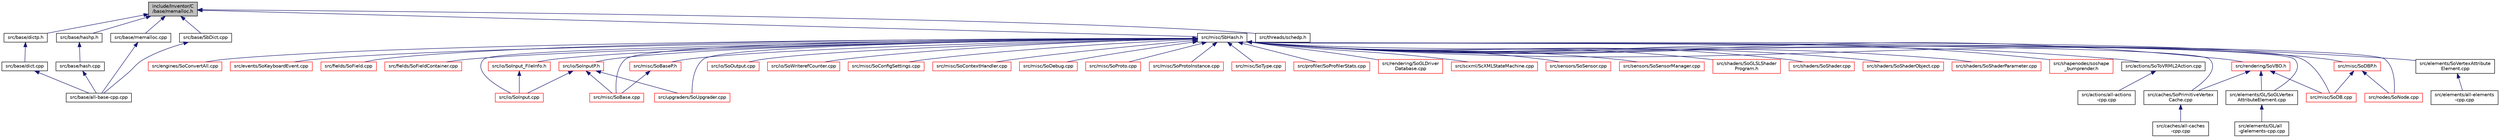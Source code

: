 digraph "include/Inventor/C/base/memalloc.h"
{
 // LATEX_PDF_SIZE
  edge [fontname="Helvetica",fontsize="10",labelfontname="Helvetica",labelfontsize="10"];
  node [fontname="Helvetica",fontsize="10",shape=record];
  Node1 [label="include/Inventor/C\l/base/memalloc.h",height=0.2,width=0.4,color="black", fillcolor="grey75", style="filled", fontcolor="black",tooltip=" "];
  Node1 -> Node2 [dir="back",color="midnightblue",fontsize="10",style="solid",fontname="Helvetica"];
  Node2 [label="src/base/dictp.h",height=0.2,width=0.4,color="black", fillcolor="white", style="filled",URL="$dictp_8h.html",tooltip=" "];
  Node2 -> Node3 [dir="back",color="midnightblue",fontsize="10",style="solid",fontname="Helvetica"];
  Node3 [label="src/base/dict.cpp",height=0.2,width=0.4,color="black", fillcolor="white", style="filled",URL="$dict_8cpp.html",tooltip=" "];
  Node3 -> Node4 [dir="back",color="midnightblue",fontsize="10",style="solid",fontname="Helvetica"];
  Node4 [label="src/base/all-base-cpp.cpp",height=0.2,width=0.4,color="black", fillcolor="white", style="filled",URL="$all-base-cpp_8cpp.html",tooltip=" "];
  Node1 -> Node5 [dir="back",color="midnightblue",fontsize="10",style="solid",fontname="Helvetica"];
  Node5 [label="src/base/hashp.h",height=0.2,width=0.4,color="black", fillcolor="white", style="filled",URL="$hashp_8h.html",tooltip=" "];
  Node5 -> Node6 [dir="back",color="midnightblue",fontsize="10",style="solid",fontname="Helvetica"];
  Node6 [label="src/base/hash.cpp",height=0.2,width=0.4,color="black", fillcolor="white", style="filled",URL="$hash_8cpp.html",tooltip=" "];
  Node6 -> Node4 [dir="back",color="midnightblue",fontsize="10",style="solid",fontname="Helvetica"];
  Node1 -> Node7 [dir="back",color="midnightblue",fontsize="10",style="solid",fontname="Helvetica"];
  Node7 [label="src/base/memalloc.cpp",height=0.2,width=0.4,color="black", fillcolor="white", style="filled",URL="$memalloc_8cpp.html",tooltip=" "];
  Node7 -> Node4 [dir="back",color="midnightblue",fontsize="10",style="solid",fontname="Helvetica"];
  Node1 -> Node8 [dir="back",color="midnightblue",fontsize="10",style="solid",fontname="Helvetica"];
  Node8 [label="src/base/SbDict.cpp",height=0.2,width=0.4,color="black", fillcolor="white", style="filled",URL="$SbDict_8cpp.html",tooltip=" "];
  Node8 -> Node4 [dir="back",color="midnightblue",fontsize="10",style="solid",fontname="Helvetica"];
  Node1 -> Node9 [dir="back",color="midnightblue",fontsize="10",style="solid",fontname="Helvetica"];
  Node9 [label="src/misc/SbHash.h",height=0.2,width=0.4,color="black", fillcolor="white", style="filled",URL="$SbHash_8h.html",tooltip=" "];
  Node9 -> Node10 [dir="back",color="midnightblue",fontsize="10",style="solid",fontname="Helvetica"];
  Node10 [label="src/actions/SoToVRML2Action.cpp",height=0.2,width=0.4,color="black", fillcolor="white", style="filled",URL="$SoToVRML2Action_8cpp.html",tooltip=" "];
  Node10 -> Node11 [dir="back",color="midnightblue",fontsize="10",style="solid",fontname="Helvetica"];
  Node11 [label="src/actions/all-actions\l-cpp.cpp",height=0.2,width=0.4,color="black", fillcolor="white", style="filled",URL="$all-actions-cpp_8cpp.html",tooltip=" "];
  Node9 -> Node12 [dir="back",color="midnightblue",fontsize="10",style="solid",fontname="Helvetica"];
  Node12 [label="src/caches/SoPrimitiveVertex\lCache.cpp",height=0.2,width=0.4,color="black", fillcolor="white", style="filled",URL="$SoPrimitiveVertexCache_8cpp.html",tooltip=" "];
  Node12 -> Node13 [dir="back",color="midnightblue",fontsize="10",style="solid",fontname="Helvetica"];
  Node13 [label="src/caches/all-caches\l-cpp.cpp",height=0.2,width=0.4,color="black", fillcolor="white", style="filled",URL="$all-caches-cpp_8cpp.html",tooltip=" "];
  Node9 -> Node14 [dir="back",color="midnightblue",fontsize="10",style="solid",fontname="Helvetica"];
  Node14 [label="src/elements/GL/SoGLVertex\lAttributeElement.cpp",height=0.2,width=0.4,color="black", fillcolor="white", style="filled",URL="$SoGLVertexAttributeElement_8cpp.html",tooltip=" "];
  Node14 -> Node15 [dir="back",color="midnightblue",fontsize="10",style="solid",fontname="Helvetica"];
  Node15 [label="src/elements/GL/all\l-glelements-cpp.cpp",height=0.2,width=0.4,color="black", fillcolor="white", style="filled",URL="$all-glelements-cpp_8cpp.html",tooltip=" "];
  Node9 -> Node16 [dir="back",color="midnightblue",fontsize="10",style="solid",fontname="Helvetica"];
  Node16 [label="src/elements/SoVertexAttribute\lElement.cpp",height=0.2,width=0.4,color="black", fillcolor="white", style="filled",URL="$SoVertexAttributeElement_8cpp.html",tooltip=" "];
  Node16 -> Node17 [dir="back",color="midnightblue",fontsize="10",style="solid",fontname="Helvetica"];
  Node17 [label="src/elements/all-elements\l-cpp.cpp",height=0.2,width=0.4,color="black", fillcolor="white", style="filled",URL="$all-elements-cpp_8cpp.html",tooltip=" "];
  Node9 -> Node18 [dir="back",color="midnightblue",fontsize="10",style="solid",fontname="Helvetica"];
  Node18 [label="src/engines/SoConvertAll.cpp",height=0.2,width=0.4,color="red", fillcolor="white", style="filled",URL="$SoConvertAll_8cpp.html",tooltip=" "];
  Node9 -> Node20 [dir="back",color="midnightblue",fontsize="10",style="solid",fontname="Helvetica"];
  Node20 [label="src/events/SoKeyboardEvent.cpp",height=0.2,width=0.4,color="red", fillcolor="white", style="filled",URL="$SoKeyboardEvent_8cpp.html",tooltip=" "];
  Node9 -> Node22 [dir="back",color="midnightblue",fontsize="10",style="solid",fontname="Helvetica"];
  Node22 [label="src/fields/SoField.cpp",height=0.2,width=0.4,color="red", fillcolor="white", style="filled",URL="$SoField_8cpp.html",tooltip=" "];
  Node9 -> Node24 [dir="back",color="midnightblue",fontsize="10",style="solid",fontname="Helvetica"];
  Node24 [label="src/fields/SoFieldContainer.cpp",height=0.2,width=0.4,color="red", fillcolor="white", style="filled",URL="$SoFieldContainer_8cpp.html",tooltip=" "];
  Node9 -> Node25 [dir="back",color="midnightblue",fontsize="10",style="solid",fontname="Helvetica"];
  Node25 [label="src/io/SoInput.cpp",height=0.2,width=0.4,color="red", fillcolor="white", style="filled",URL="$SoInput_8cpp.html",tooltip=" "];
  Node9 -> Node27 [dir="back",color="midnightblue",fontsize="10",style="solid",fontname="Helvetica"];
  Node27 [label="src/io/SoInput_FileInfo.h",height=0.2,width=0.4,color="red", fillcolor="white", style="filled",URL="$SoInput__FileInfo_8h.html",tooltip=" "];
  Node27 -> Node25 [dir="back",color="midnightblue",fontsize="10",style="solid",fontname="Helvetica"];
  Node9 -> Node30 [dir="back",color="midnightblue",fontsize="10",style="solid",fontname="Helvetica"];
  Node30 [label="src/io/SoInputP.h",height=0.2,width=0.4,color="red", fillcolor="white", style="filled",URL="$SoInputP_8h.html",tooltip=" "];
  Node30 -> Node25 [dir="back",color="midnightblue",fontsize="10",style="solid",fontname="Helvetica"];
  Node30 -> Node32 [dir="back",color="midnightblue",fontsize="10",style="solid",fontname="Helvetica"];
  Node32 [label="src/misc/SoBase.cpp",height=0.2,width=0.4,color="red", fillcolor="white", style="filled",URL="$SoBase_8cpp.html",tooltip=" "];
  Node30 -> Node37 [dir="back",color="midnightblue",fontsize="10",style="solid",fontname="Helvetica"];
  Node37 [label="src/upgraders/SoUpgrader.cpp",height=0.2,width=0.4,color="red", fillcolor="white", style="filled",URL="$SoUpgrader_8cpp.html",tooltip=" "];
  Node9 -> Node39 [dir="back",color="midnightblue",fontsize="10",style="solid",fontname="Helvetica"];
  Node39 [label="src/io/SoOutput.cpp",height=0.2,width=0.4,color="red", fillcolor="white", style="filled",URL="$SoOutput_8cpp.html",tooltip=" "];
  Node9 -> Node40 [dir="back",color="midnightblue",fontsize="10",style="solid",fontname="Helvetica"];
  Node40 [label="src/io/SoWriterefCounter.cpp",height=0.2,width=0.4,color="red", fillcolor="white", style="filled",URL="$SoWriterefCounter_8cpp.html",tooltip=" "];
  Node9 -> Node32 [dir="back",color="midnightblue",fontsize="10",style="solid",fontname="Helvetica"];
  Node9 -> Node41 [dir="back",color="midnightblue",fontsize="10",style="solid",fontname="Helvetica"];
  Node41 [label="src/misc/SoBaseP.h",height=0.2,width=0.4,color="red", fillcolor="white", style="filled",URL="$SoBaseP_8h.html",tooltip=" "];
  Node41 -> Node32 [dir="back",color="midnightblue",fontsize="10",style="solid",fontname="Helvetica"];
  Node9 -> Node43 [dir="back",color="midnightblue",fontsize="10",style="solid",fontname="Helvetica"];
  Node43 [label="src/misc/SoConfigSettings.cpp",height=0.2,width=0.4,color="red", fillcolor="white", style="filled",URL="$SoConfigSettings_8cpp.html",tooltip=" "];
  Node9 -> Node44 [dir="back",color="midnightblue",fontsize="10",style="solid",fontname="Helvetica"];
  Node44 [label="src/misc/SoContextHandler.cpp",height=0.2,width=0.4,color="red", fillcolor="white", style="filled",URL="$SoContextHandler_8cpp.html",tooltip=" "];
  Node9 -> Node45 [dir="back",color="midnightblue",fontsize="10",style="solid",fontname="Helvetica"];
  Node45 [label="src/misc/SoDB.cpp",height=0.2,width=0.4,color="red", fillcolor="white", style="filled",URL="$SoDB_8cpp.html",tooltip=" "];
  Node9 -> Node46 [dir="back",color="midnightblue",fontsize="10",style="solid",fontname="Helvetica"];
  Node46 [label="src/misc/SoDBP.h",height=0.2,width=0.4,color="red", fillcolor="white", style="filled",URL="$SoDBP_8h.html",tooltip=" "];
  Node46 -> Node45 [dir="back",color="midnightblue",fontsize="10",style="solid",fontname="Helvetica"];
  Node46 -> Node49 [dir="back",color="midnightblue",fontsize="10",style="solid",fontname="Helvetica"];
  Node49 [label="src/nodes/SoNode.cpp",height=0.2,width=0.4,color="red", fillcolor="white", style="filled",URL="$SoNode_8cpp.html",tooltip=" "];
  Node9 -> Node56 [dir="back",color="midnightblue",fontsize="10",style="solid",fontname="Helvetica"];
  Node56 [label="src/misc/SoDebug.cpp",height=0.2,width=0.4,color="red", fillcolor="white", style="filled",URL="$SoDebug_8cpp.html",tooltip=" "];
  Node9 -> Node57 [dir="back",color="midnightblue",fontsize="10",style="solid",fontname="Helvetica"];
  Node57 [label="src/misc/SoProto.cpp",height=0.2,width=0.4,color="red", fillcolor="white", style="filled",URL="$SoProto_8cpp.html",tooltip=" "];
  Node9 -> Node58 [dir="back",color="midnightblue",fontsize="10",style="solid",fontname="Helvetica"];
  Node58 [label="src/misc/SoProtoInstance.cpp",height=0.2,width=0.4,color="red", fillcolor="white", style="filled",URL="$SoProtoInstance_8cpp.html",tooltip=" "];
  Node9 -> Node59 [dir="back",color="midnightblue",fontsize="10",style="solid",fontname="Helvetica"];
  Node59 [label="src/misc/SoType.cpp",height=0.2,width=0.4,color="red", fillcolor="white", style="filled",URL="$SoType_8cpp.html",tooltip=" "];
  Node9 -> Node49 [dir="back",color="midnightblue",fontsize="10",style="solid",fontname="Helvetica"];
  Node9 -> Node60 [dir="back",color="midnightblue",fontsize="10",style="solid",fontname="Helvetica"];
  Node60 [label="src/profiler/SoProfilerStats.cpp",height=0.2,width=0.4,color="red", fillcolor="white", style="filled",URL="$SoProfilerStats_8cpp.html",tooltip=" "];
  Node9 -> Node61 [dir="back",color="midnightblue",fontsize="10",style="solid",fontname="Helvetica"];
  Node61 [label="src/rendering/SoGLDriver\lDatabase.cpp",height=0.2,width=0.4,color="red", fillcolor="white", style="filled",URL="$SoGLDriverDatabase_8cpp.html",tooltip=" "];
  Node9 -> Node63 [dir="back",color="midnightblue",fontsize="10",style="solid",fontname="Helvetica"];
  Node63 [label="src/rendering/SoVBO.h",height=0.2,width=0.4,color="red", fillcolor="white", style="filled",URL="$SoVBO_8h.html",tooltip=" "];
  Node63 -> Node12 [dir="back",color="midnightblue",fontsize="10",style="solid",fontname="Helvetica"];
  Node63 -> Node14 [dir="back",color="midnightblue",fontsize="10",style="solid",fontname="Helvetica"];
  Node63 -> Node45 [dir="back",color="midnightblue",fontsize="10",style="solid",fontname="Helvetica"];
  Node9 -> Node86 [dir="back",color="midnightblue",fontsize="10",style="solid",fontname="Helvetica"];
  Node86 [label="src/scxml/ScXMLStateMachine.cpp",height=0.2,width=0.4,color="red", fillcolor="white", style="filled",URL="$ScXMLStateMachine_8cpp.html",tooltip=" "];
  Node9 -> Node88 [dir="back",color="midnightblue",fontsize="10",style="solid",fontname="Helvetica"];
  Node88 [label="src/sensors/SoSensor.cpp",height=0.2,width=0.4,color="red", fillcolor="white", style="filled",URL="$SoSensor_8cpp.html",tooltip=" "];
  Node9 -> Node90 [dir="back",color="midnightblue",fontsize="10",style="solid",fontname="Helvetica"];
  Node90 [label="src/sensors/SoSensorManager.cpp",height=0.2,width=0.4,color="red", fillcolor="white", style="filled",URL="$SoSensorManager_8cpp.html",tooltip=" "];
  Node9 -> Node91 [dir="back",color="midnightblue",fontsize="10",style="solid",fontname="Helvetica"];
  Node91 [label="src/shaders/SoGLSLShader\lProgram.h",height=0.2,width=0.4,color="red", fillcolor="white", style="filled",URL="$SoGLSLShaderProgram_8h.html",tooltip=" "];
  Node9 -> Node95 [dir="back",color="midnightblue",fontsize="10",style="solid",fontname="Helvetica"];
  Node95 [label="src/shaders/SoShader.cpp",height=0.2,width=0.4,color="red", fillcolor="white", style="filled",URL="$SoShader_8cpp.html",tooltip=" "];
  Node9 -> Node96 [dir="back",color="midnightblue",fontsize="10",style="solid",fontname="Helvetica"];
  Node96 [label="src/shaders/SoShaderObject.cpp",height=0.2,width=0.4,color="red", fillcolor="white", style="filled",URL="$SoShaderObject_8cpp.html",tooltip=" "];
  Node9 -> Node97 [dir="back",color="midnightblue",fontsize="10",style="solid",fontname="Helvetica"];
  Node97 [label="src/shaders/SoShaderParameter.cpp",height=0.2,width=0.4,color="red", fillcolor="white", style="filled",URL="$SoShaderParameter_8cpp.html",tooltip=" "];
  Node9 -> Node98 [dir="back",color="midnightblue",fontsize="10",style="solid",fontname="Helvetica"];
  Node98 [label="src/shapenodes/soshape\l_bumprender.h",height=0.2,width=0.4,color="red", fillcolor="white", style="filled",URL="$soshape__bumprender_8h.html",tooltip=" "];
  Node9 -> Node37 [dir="back",color="midnightblue",fontsize="10",style="solid",fontname="Helvetica"];
  Node1 -> Node100 [dir="back",color="midnightblue",fontsize="10",style="solid",fontname="Helvetica"];
  Node100 [label="src/threads/schedp.h",height=0.2,width=0.4,color="black", fillcolor="white", style="filled",URL="$schedp_8h.html",tooltip=" "];
}
